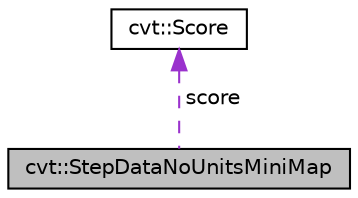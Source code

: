 digraph "cvt::StepDataNoUnitsMiniMap"
{
 // LATEX_PDF_SIZE
  edge [fontname="Helvetica",fontsize="10",labelfontname="Helvetica",labelfontsize="10"];
  node [fontname="Helvetica",fontsize="10",shape=record];
  Node1 [label="cvt::StepDataNoUnitsMiniMap",height=0.2,width=0.4,color="black", fillcolor="grey75", style="filled", fontcolor="black",tooltip=" "];
  Node2 -> Node1 [dir="back",color="darkorchid3",fontsize="10",style="dashed",label=" score" ,fontname="Helvetica"];
  Node2 [label="cvt::Score",height=0.2,width=0.4,color="black", fillcolor="white", style="filled",URL="$dc/df4/structcvt_1_1Score.html",tooltip="All score data from the player point-of-view of StarCraft II."];
}

